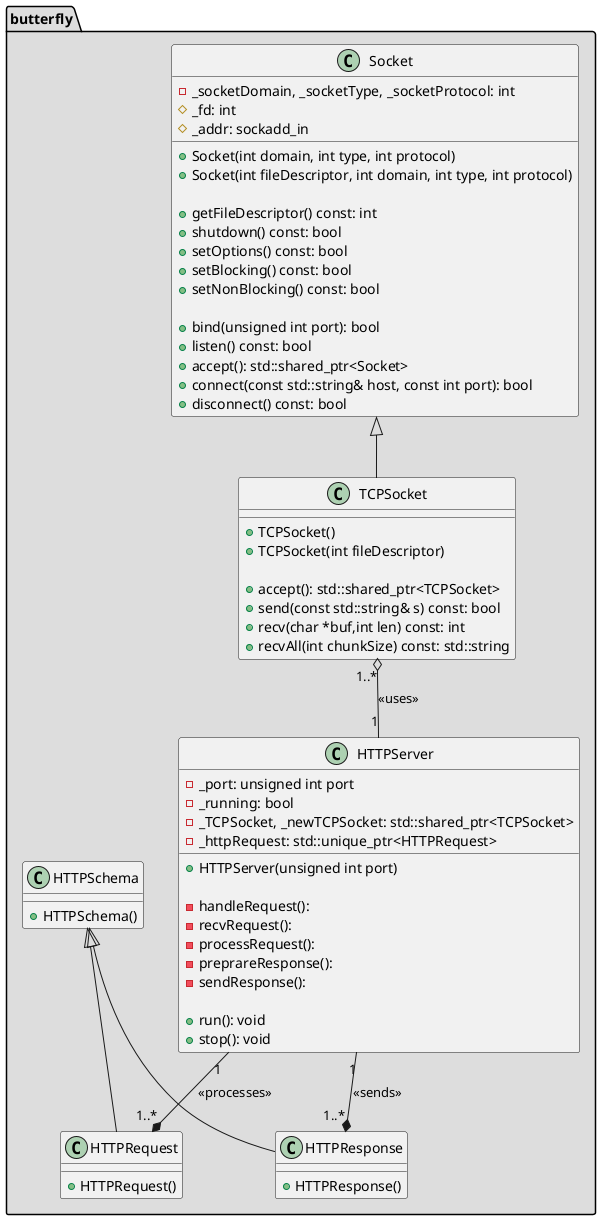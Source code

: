 @startuml
'https://plantuml.com/sequence-diagram
package butterfly #DDDDDD
{

class Socket
{
    - _socketDomain, _socketType, _socketProtocol: int
    # _fd: int
    # _addr: sockadd_in

    +Socket(int domain, int type, int protocol)
    +Socket(int fileDescriptor, int domain, int type, int protocol)

    +getFileDescriptor() const: int
    +shutdown() const: bool
    +setOptions() const: bool
    +setBlocking() const: bool
    +setNonBlocking() const: bool

    +bind(unsigned int port): bool
    +listen() const: bool
    +accept(): std::shared_ptr<Socket>
    +connect(const std::string& host, const int port): bool
    +disconnect() const: bool
}

class TCPSocket
{

    +TCPSocket()
    +TCPSocket(int fileDescriptor)

    +accept(): std::shared_ptr<TCPSocket>
    +send(const std::string& s) const: bool
    +recv(char *buf,int len) const: int
    +recvAll(int chunkSize) const: std::string
}

class HTTPServer
{
    - _port: unsigned int port
    - _running: bool
    - _TCPSocket, _newTCPSocket: std::shared_ptr<TCPSocket>
    - _httpRequest: std::unique_ptr<HTTPRequest>
    +HTTPServer(unsigned int port)

    -handleRequest():
    -recvRequest():
    -processRequest():
    -preprareResponse():
    -sendResponse():

    +run(): void
    +stop(): void
}

class HTTPSchema
{

    +HTTPSchema()
}

class HTTPRequest
{

    +HTTPRequest()
}

class HTTPResponse
{

    +HTTPResponse()
}

Socket            <|-- TCPSocket
TCPSocket "1..*"  o--  "1" HTTPServer : <<uses>>

HTTPServer "1"    --* "1..*" HTTPRequest: <<processes>>
HTTPServer "1"    --* "1..*" HTTPResponse: <<sends>>

HTTPSchema <|-- HTTPRequest
HTTPSchema <|-- HTTPResponse

}
@enduml